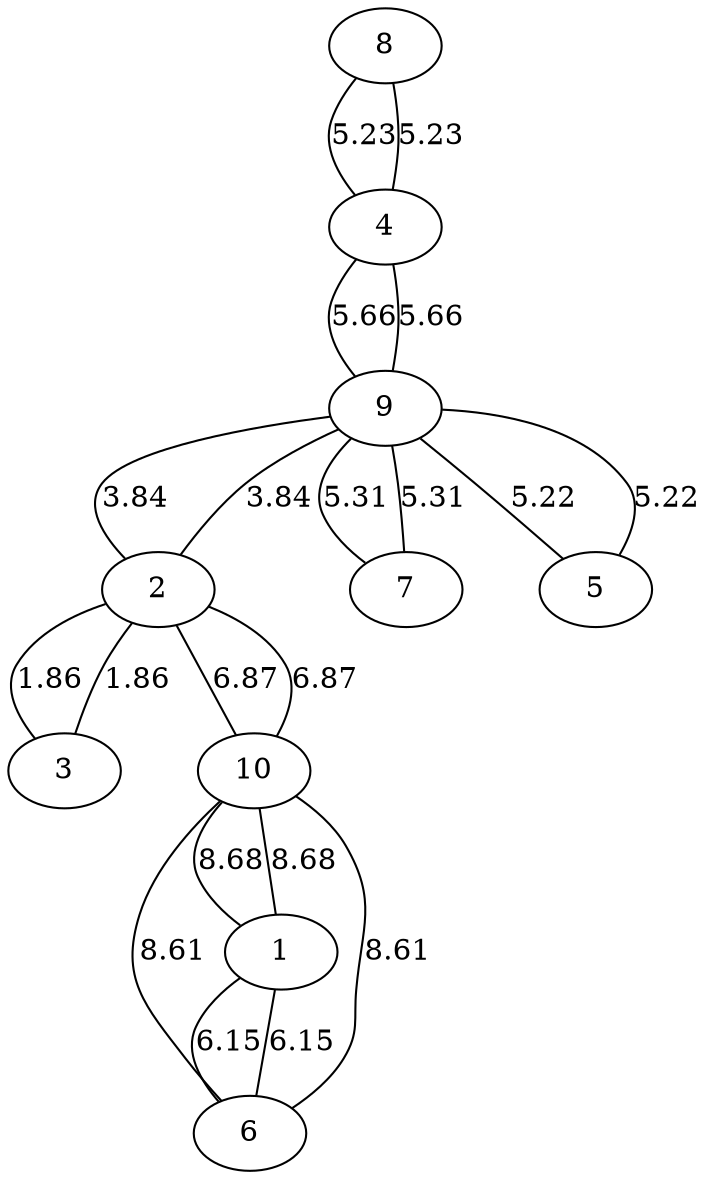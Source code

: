 graph sample {
8 -- 4 [label=5.23];
4 -- 8 [label=5.23];
4 -- 9 [label=5.66];
9 -- 4 [label=5.66];
3 -- 2 [label=1.86];
2 -- 3 [label=1.86];
2 -- 10 [label=6.87];
10 -- 2 [label=6.87];
7 -- 9 [label=5.31];
9 -- 7 [label=5.31];
6 -- 10 [label=8.61];
10 -- 6 [label=8.61];
9 -- 2 [label=3.84];
2 -- 9 [label=3.84];
10 -- 1 [label=8.68];
1 -- 10 [label=8.68];
1 -- 6 [label=6.15];
6 -- 1 [label=6.15];
5 -- 9 [label=5.22];
9 -- 5 [label=5.22];
}